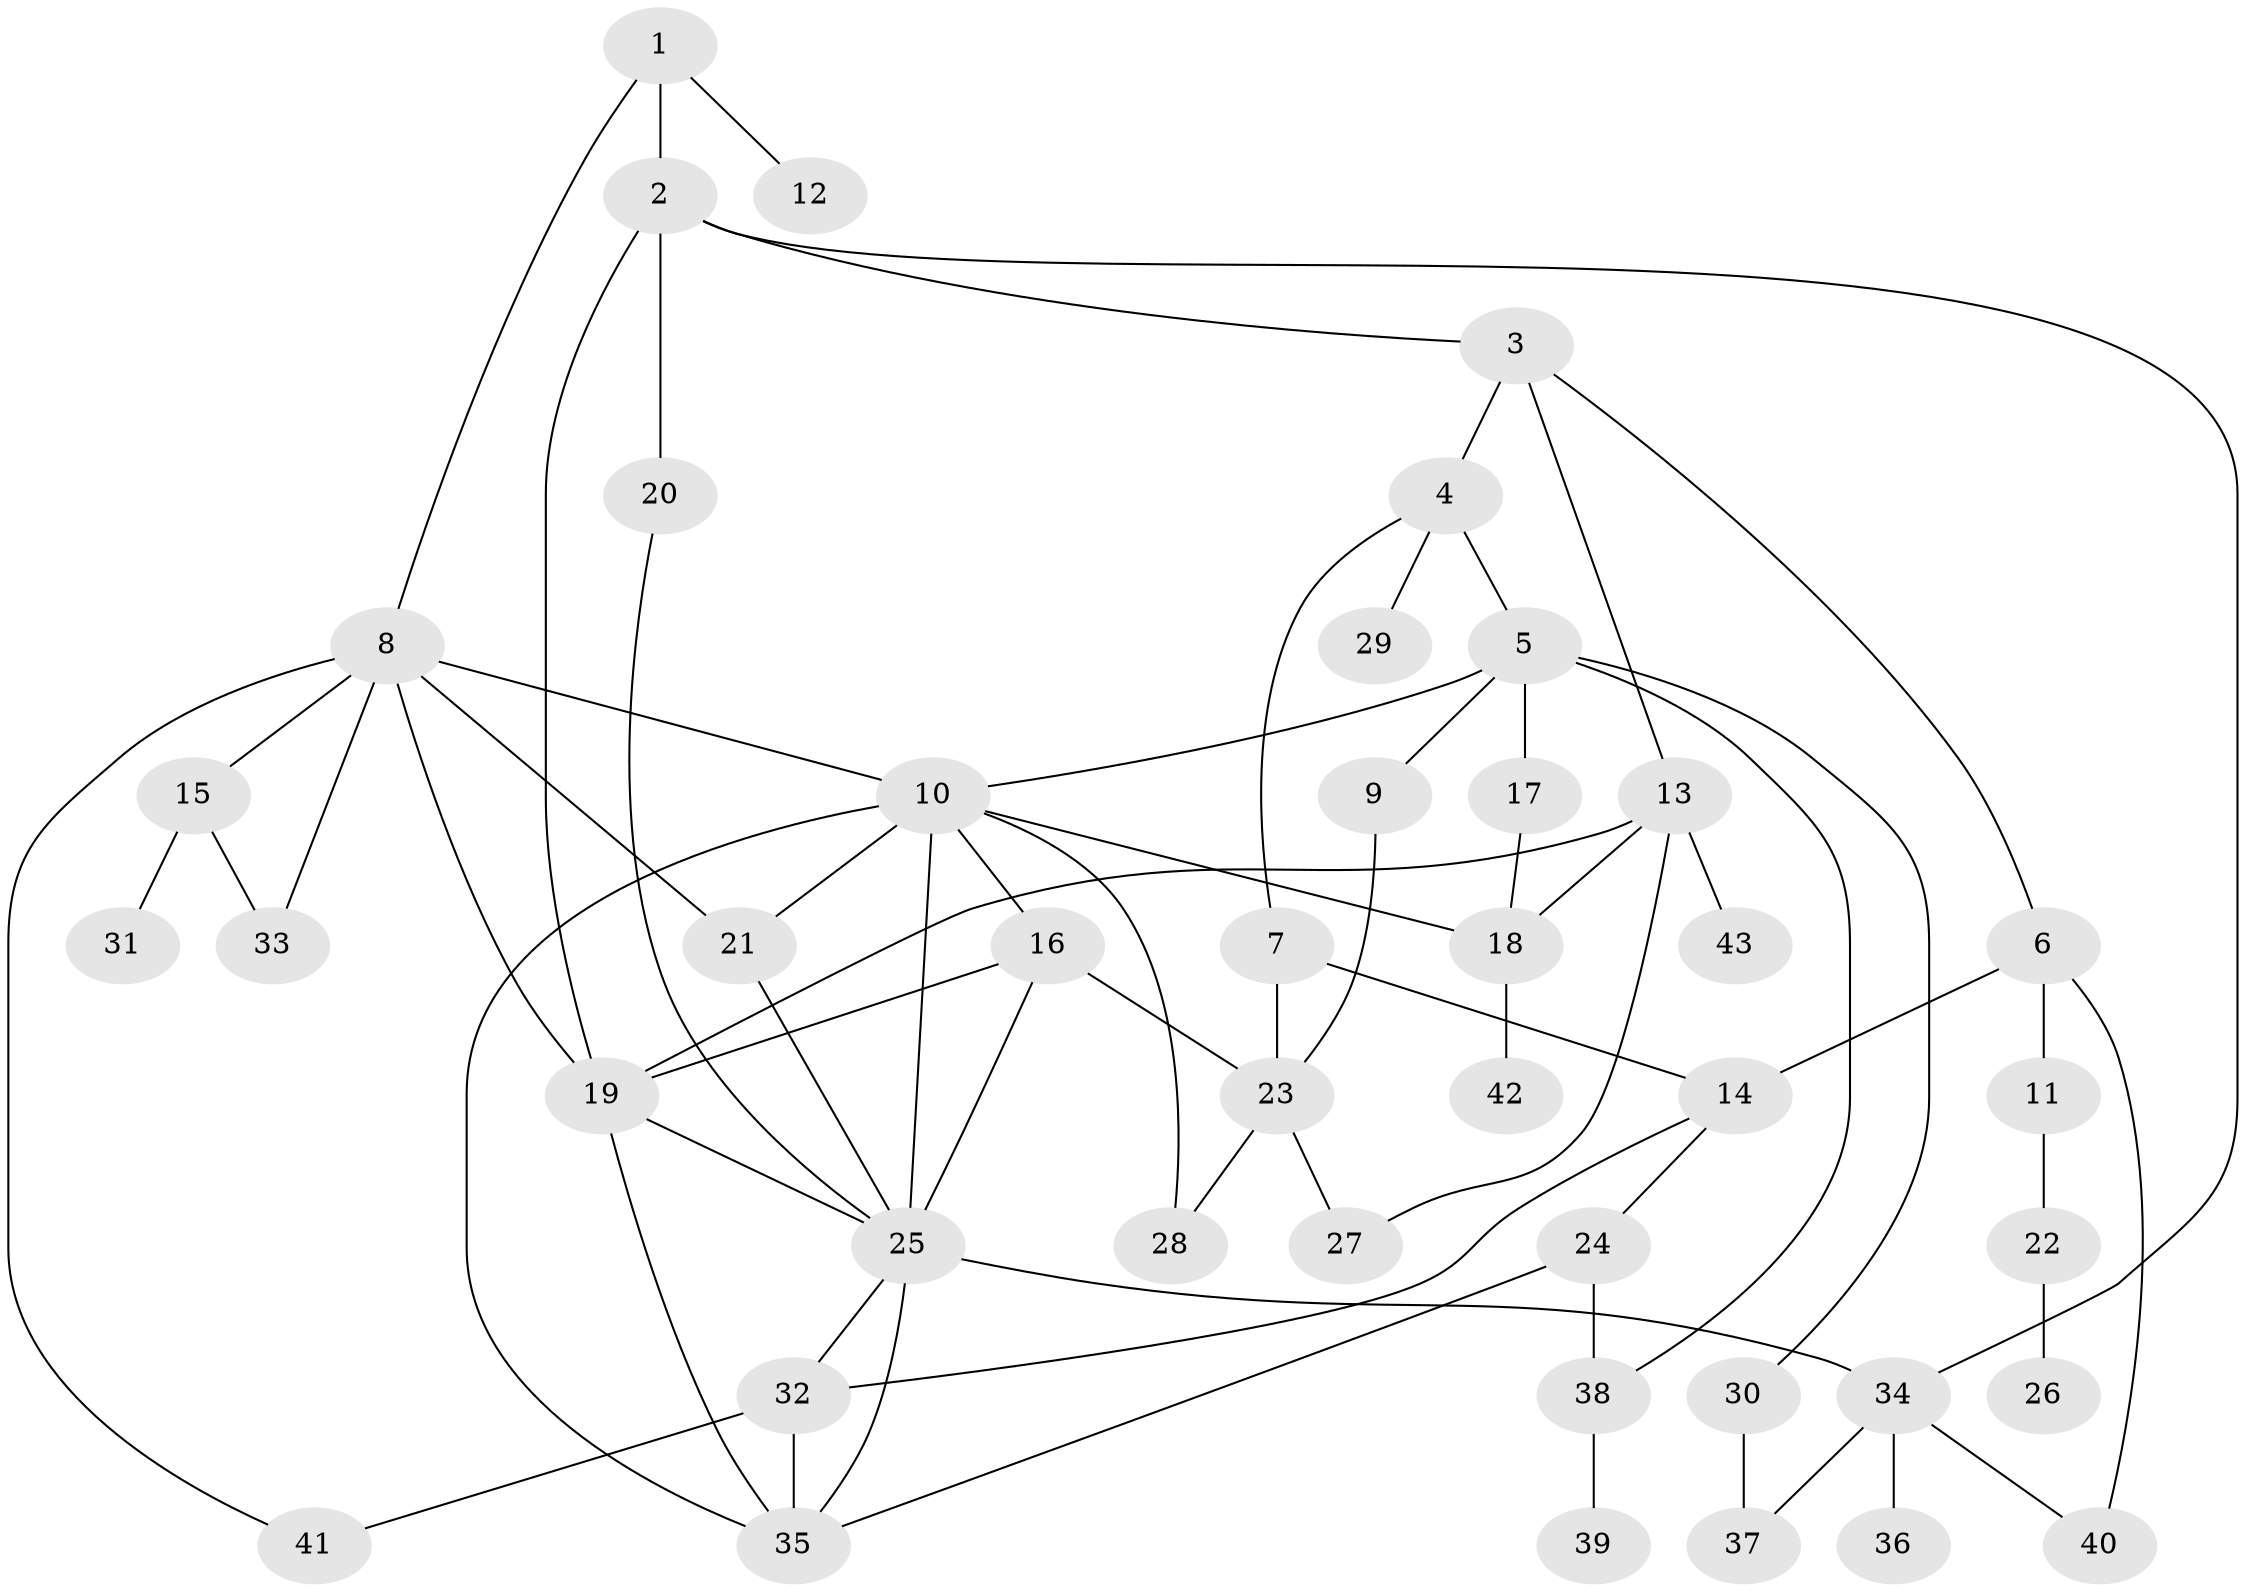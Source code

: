// original degree distribution, {3: 0.15294117647058825, 6: 0.03529411764705882, 4: 0.12941176470588237, 5: 0.09411764705882353, 7: 0.011764705882352941, 10: 0.011764705882352941, 2: 0.35294117647058826, 1: 0.21176470588235294}
// Generated by graph-tools (version 1.1) at 2025/34/03/09/25 02:34:02]
// undirected, 43 vertices, 69 edges
graph export_dot {
graph [start="1"]
  node [color=gray90,style=filled];
  1;
  2;
  3;
  4;
  5;
  6;
  7;
  8;
  9;
  10;
  11;
  12;
  13;
  14;
  15;
  16;
  17;
  18;
  19;
  20;
  21;
  22;
  23;
  24;
  25;
  26;
  27;
  28;
  29;
  30;
  31;
  32;
  33;
  34;
  35;
  36;
  37;
  38;
  39;
  40;
  41;
  42;
  43;
  1 -- 2 [weight=1.0];
  1 -- 8 [weight=1.0];
  1 -- 12 [weight=1.0];
  2 -- 3 [weight=1.0];
  2 -- 19 [weight=1.0];
  2 -- 20 [weight=1.0];
  2 -- 34 [weight=1.0];
  3 -- 4 [weight=1.0];
  3 -- 6 [weight=1.0];
  3 -- 13 [weight=1.0];
  4 -- 5 [weight=1.0];
  4 -- 7 [weight=1.0];
  4 -- 29 [weight=1.0];
  5 -- 9 [weight=2.0];
  5 -- 10 [weight=1.0];
  5 -- 17 [weight=1.0];
  5 -- 30 [weight=1.0];
  5 -- 38 [weight=1.0];
  6 -- 11 [weight=1.0];
  6 -- 14 [weight=1.0];
  6 -- 40 [weight=1.0];
  7 -- 14 [weight=1.0];
  7 -- 23 [weight=2.0];
  8 -- 10 [weight=1.0];
  8 -- 15 [weight=1.0];
  8 -- 19 [weight=1.0];
  8 -- 21 [weight=1.0];
  8 -- 33 [weight=1.0];
  8 -- 41 [weight=1.0];
  9 -- 23 [weight=1.0];
  10 -- 16 [weight=1.0];
  10 -- 18 [weight=1.0];
  10 -- 21 [weight=1.0];
  10 -- 25 [weight=2.0];
  10 -- 28 [weight=1.0];
  10 -- 35 [weight=1.0];
  11 -- 22 [weight=1.0];
  13 -- 18 [weight=1.0];
  13 -- 19 [weight=1.0];
  13 -- 27 [weight=1.0];
  13 -- 43 [weight=1.0];
  14 -- 24 [weight=1.0];
  14 -- 32 [weight=1.0];
  15 -- 31 [weight=1.0];
  15 -- 33 [weight=1.0];
  16 -- 19 [weight=2.0];
  16 -- 23 [weight=1.0];
  16 -- 25 [weight=1.0];
  17 -- 18 [weight=1.0];
  18 -- 42 [weight=1.0];
  19 -- 25 [weight=1.0];
  19 -- 35 [weight=1.0];
  20 -- 25 [weight=1.0];
  21 -- 25 [weight=1.0];
  22 -- 26 [weight=1.0];
  23 -- 27 [weight=1.0];
  23 -- 28 [weight=1.0];
  24 -- 35 [weight=1.0];
  24 -- 38 [weight=1.0];
  25 -- 32 [weight=1.0];
  25 -- 34 [weight=1.0];
  25 -- 35 [weight=1.0];
  30 -- 37 [weight=1.0];
  32 -- 35 [weight=2.0];
  32 -- 41 [weight=1.0];
  34 -- 36 [weight=1.0];
  34 -- 37 [weight=1.0];
  34 -- 40 [weight=1.0];
  38 -- 39 [weight=1.0];
}
